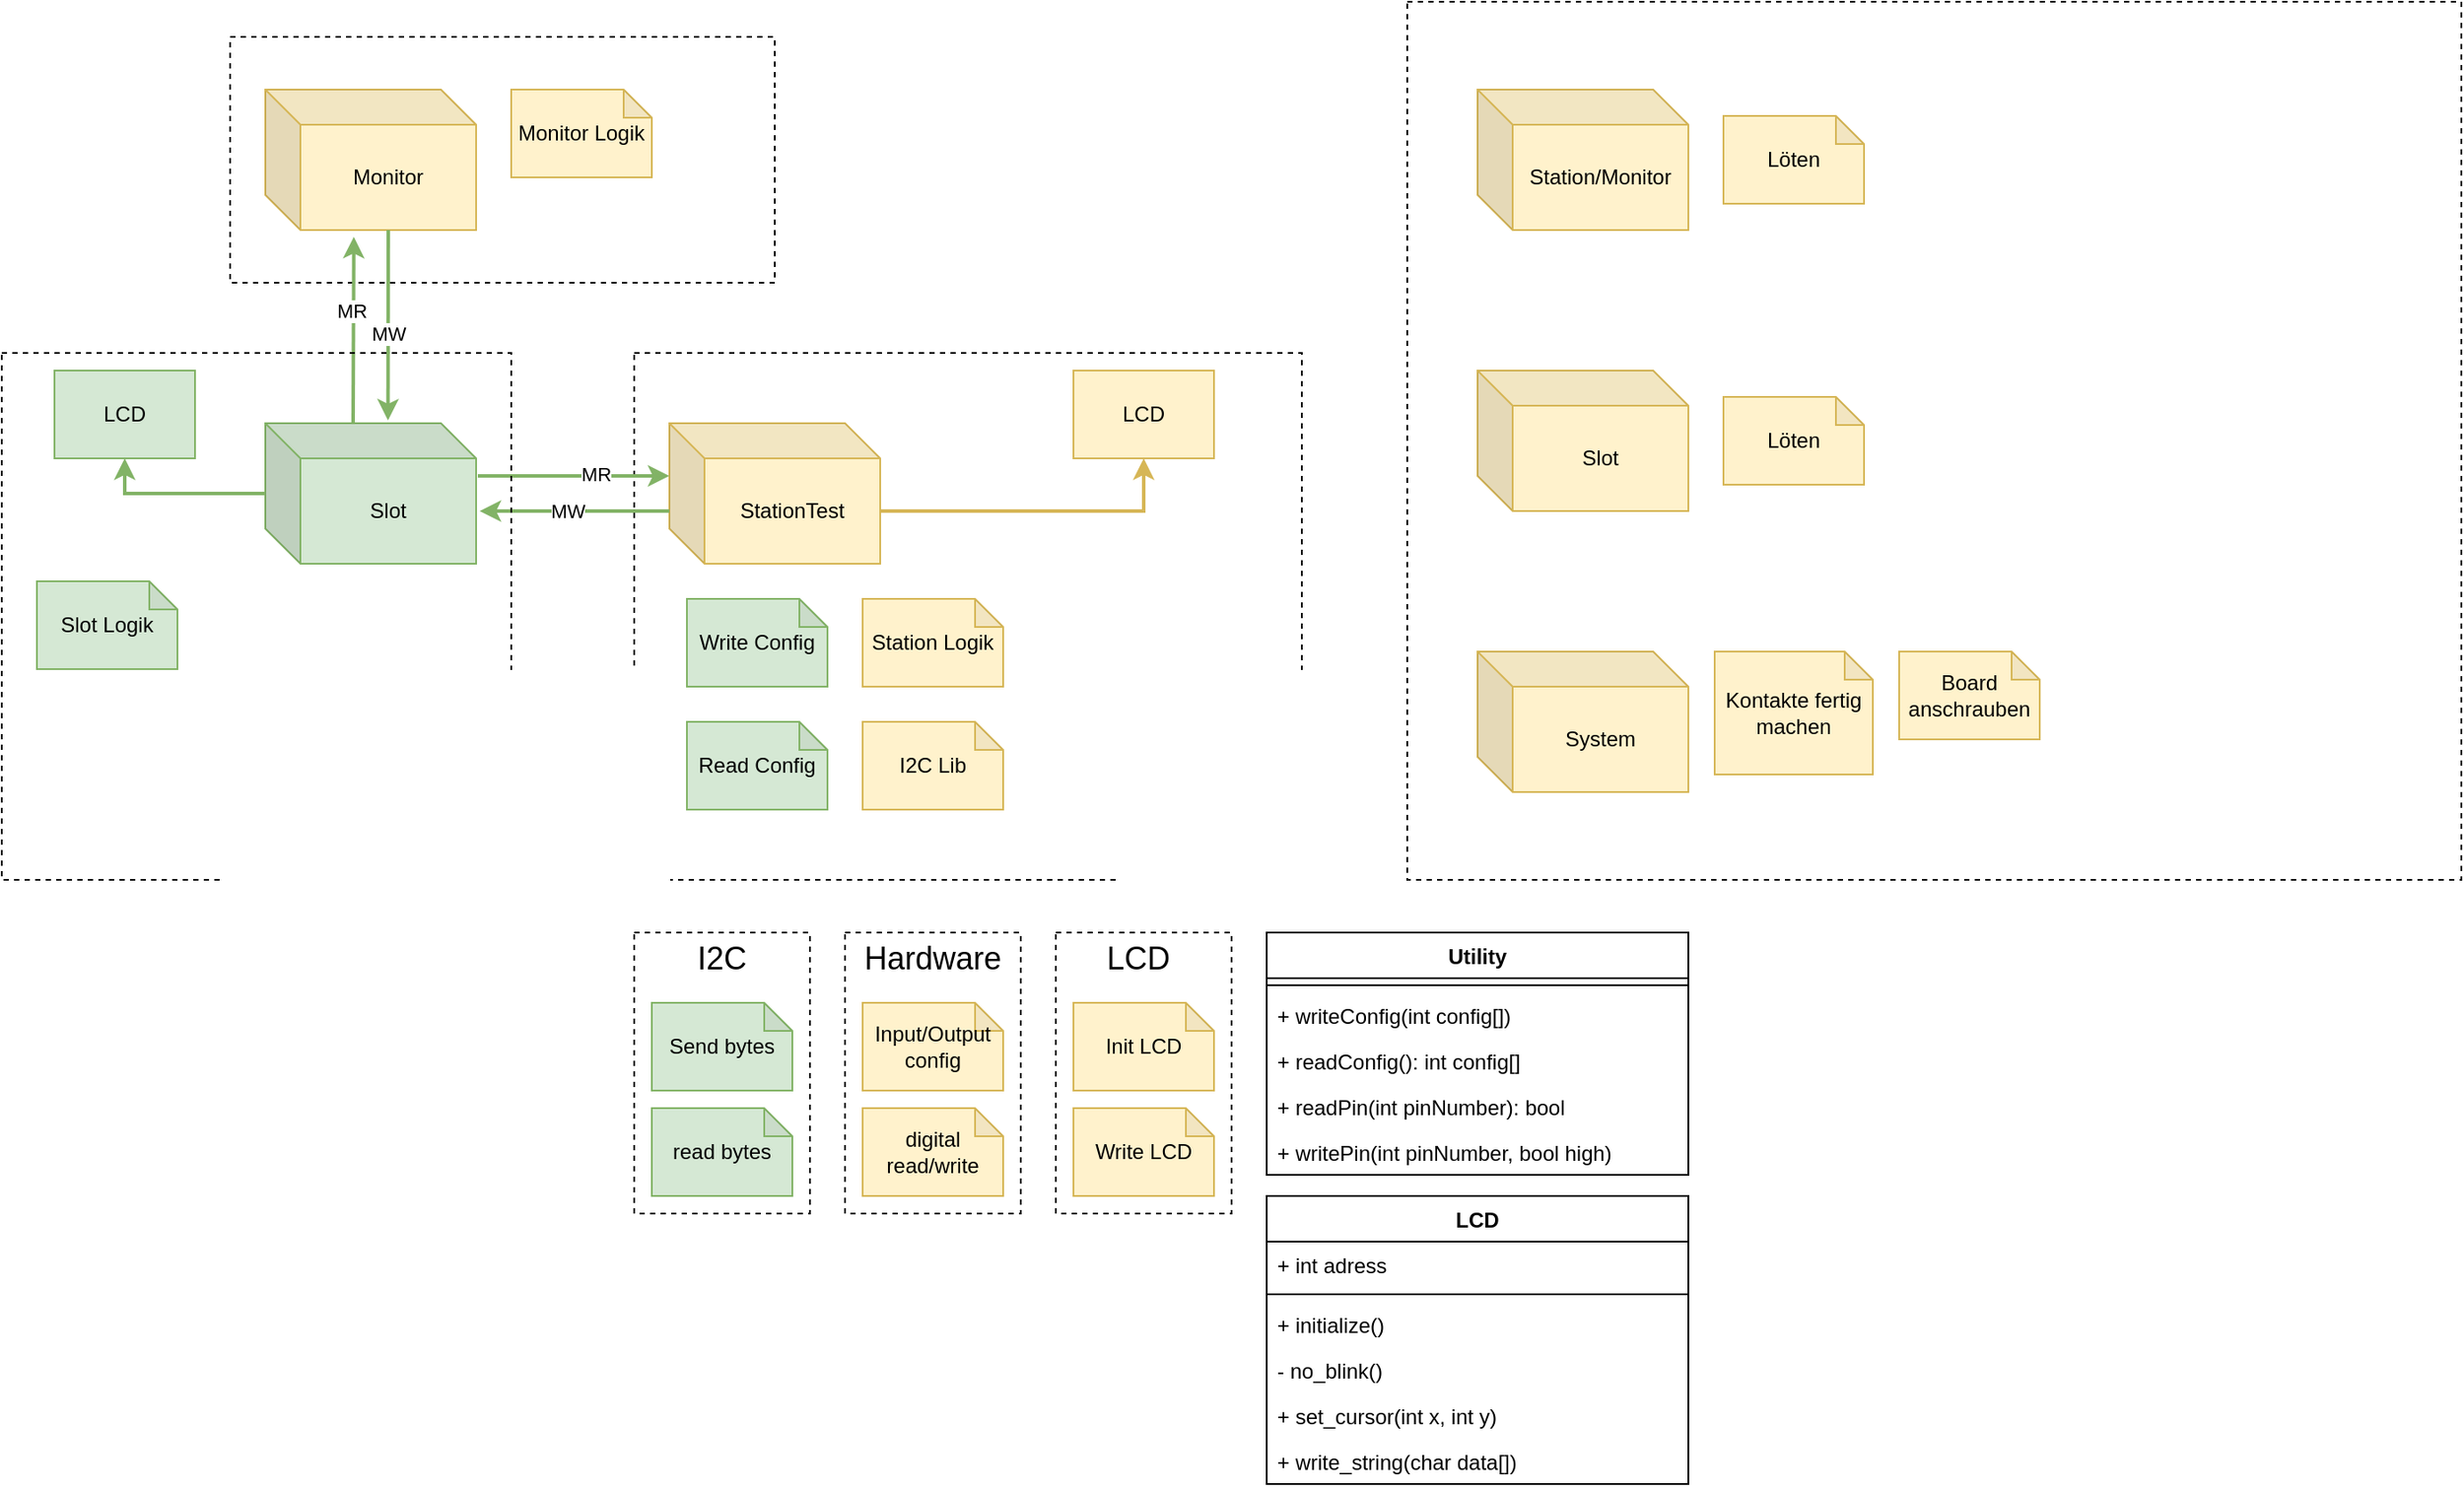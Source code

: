 <mxfile version="14.4.8" type="github">
  <diagram id="bFDk07U98qY8neNTBVp-" name="Page-1">
    <mxGraphModel dx="1382" dy="764" grid="1" gridSize="10" guides="1" tooltips="1" connect="1" arrows="1" fold="1" page="1" pageScale="1" pageWidth="827" pageHeight="1169" math="0" shadow="0">
      <root>
        <mxCell id="0" />
        <mxCell id="1" parent="0" />
        <mxCell id="PJulE_w-saJkIU31V3cU-42" value="" style="rounded=0;whiteSpace=wrap;html=1;dashed=1;strokeWidth=1;fillColor=none;" parent="1" vertex="1">
          <mxGeometry x="330" y="50" width="310" height="140" as="geometry" />
        </mxCell>
        <mxCell id="PJulE_w-saJkIU31V3cU-40" value="" style="rounded=0;whiteSpace=wrap;html=1;strokeWidth=1;fillColor=none;dashed=1;" parent="1" vertex="1">
          <mxGeometry x="560" y="230" width="380" height="300" as="geometry" />
        </mxCell>
        <mxCell id="PJulE_w-saJkIU31V3cU-32" style="edgeStyle=orthogonalEdgeStyle;rounded=0;orthogonalLoop=1;jettySize=auto;html=1;exitX=0;exitY=0;exitDx=120;exitDy=50;exitPerimeter=0;entryX=0.5;entryY=1;entryDx=0;entryDy=0;strokeWidth=2;fillColor=#fff2cc;strokeColor=#d6b656;" parent="1" source="PJulE_w-saJkIU31V3cU-11" target="PJulE_w-saJkIU31V3cU-31" edge="1">
          <mxGeometry relative="1" as="geometry" />
        </mxCell>
        <mxCell id="PJulE_w-saJkIU31V3cU-11" value="StationTest&lt;br&gt;" style="shape=cube;whiteSpace=wrap;html=1;boundedLbl=1;backgroundOutline=1;darkOpacity=0.05;darkOpacity2=0.1;strokeWidth=1;fillColor=#fff2cc;size=20;strokeColor=#d6b656;" parent="1" vertex="1">
          <mxGeometry x="580" y="270" width="120" height="80" as="geometry" />
        </mxCell>
        <mxCell id="PJulE_w-saJkIU31V3cU-36" style="edgeStyle=orthogonalEdgeStyle;rounded=0;orthogonalLoop=1;jettySize=auto;html=1;entryX=0.5;entryY=1;entryDx=0;entryDy=0;strokeWidth=2;fillColor=#d5e8d4;strokeColor=#82b366;" parent="1" source="PJulE_w-saJkIU31V3cU-19" target="PJulE_w-saJkIU31V3cU-35" edge="1">
          <mxGeometry relative="1" as="geometry" />
        </mxCell>
        <mxCell id="PJulE_w-saJkIU31V3cU-19" value="Slot" style="shape=cube;whiteSpace=wrap;html=1;boundedLbl=1;backgroundOutline=1;darkOpacity=0.05;darkOpacity2=0.1;strokeWidth=1;fillColor=#d5e8d4;size=20;strokeColor=#82b366;" parent="1" vertex="1">
          <mxGeometry x="350" y="270" width="120" height="80" as="geometry" />
        </mxCell>
        <mxCell id="PJulE_w-saJkIU31V3cU-20" value="Monitor" style="shape=cube;whiteSpace=wrap;html=1;boundedLbl=1;backgroundOutline=1;darkOpacity=0.05;darkOpacity2=0.1;strokeWidth=1;fillColor=#fff2cc;size=20;strokeColor=#d6b656;" parent="1" vertex="1">
          <mxGeometry x="350" y="80" width="120" height="80" as="geometry" />
        </mxCell>
        <mxCell id="PJulE_w-saJkIU31V3cU-21" value="" style="endArrow=classic;html=1;entryX=0;entryY=0;entryDx=0;entryDy=30;entryPerimeter=0;fillColor=#d5e8d4;strokeColor=#82b366;strokeWidth=2;startArrow=none;startFill=0;" parent="1" target="PJulE_w-saJkIU31V3cU-11" edge="1">
          <mxGeometry width="50" height="50" relative="1" as="geometry">
            <mxPoint x="471" y="300" as="sourcePoint" />
            <mxPoint x="560" y="270" as="targetPoint" />
          </mxGeometry>
        </mxCell>
        <mxCell id="PJulE_w-saJkIU31V3cU-23" value="&lt;div&gt;MR&lt;/div&gt;" style="edgeLabel;html=1;align=center;verticalAlign=middle;resizable=0;points=[];" parent="PJulE_w-saJkIU31V3cU-21" vertex="1" connectable="0">
          <mxGeometry x="0.216" y="1" relative="1" as="geometry">
            <mxPoint as="offset" />
          </mxGeometry>
        </mxCell>
        <mxCell id="PJulE_w-saJkIU31V3cU-22" value="" style="endArrow=classic;html=1;fillColor=#d5e8d4;strokeColor=#82b366;strokeWidth=2;" parent="1" edge="1">
          <mxGeometry width="50" height="50" relative="1" as="geometry">
            <mxPoint x="580" y="320" as="sourcePoint" />
            <mxPoint x="472" y="320" as="targetPoint" />
          </mxGeometry>
        </mxCell>
        <mxCell id="PJulE_w-saJkIU31V3cU-24" value="&lt;div&gt;MW&lt;/div&gt;" style="edgeLabel;html=1;align=center;verticalAlign=middle;resizable=0;points=[];" parent="PJulE_w-saJkIU31V3cU-22" vertex="1" connectable="0">
          <mxGeometry x="0.083" relative="1" as="geometry">
            <mxPoint as="offset" />
          </mxGeometry>
        </mxCell>
        <mxCell id="PJulE_w-saJkIU31V3cU-25" value="" style="endArrow=classic;html=1;entryX=0.42;entryY=1.048;entryDx=0;entryDy=0;entryPerimeter=0;fillColor=#d5e8d4;strokeColor=#82b366;strokeWidth=2;exitX=0;exitY=0;exitDx=50;exitDy=0;exitPerimeter=0;" parent="1" source="PJulE_w-saJkIU31V3cU-19" target="PJulE_w-saJkIU31V3cU-20" edge="1">
          <mxGeometry width="50" height="50" relative="1" as="geometry">
            <mxPoint x="339" y="200" as="sourcePoint" />
            <mxPoint x="488" y="200" as="targetPoint" />
          </mxGeometry>
        </mxCell>
        <mxCell id="PJulE_w-saJkIU31V3cU-26" value="&lt;div&gt;MR&lt;/div&gt;" style="edgeLabel;html=1;align=center;verticalAlign=middle;resizable=0;points=[];" parent="PJulE_w-saJkIU31V3cU-25" vertex="1" connectable="0">
          <mxGeometry x="0.216" y="1" relative="1" as="geometry">
            <mxPoint as="offset" />
          </mxGeometry>
        </mxCell>
        <mxCell id="PJulE_w-saJkIU31V3cU-27" value="" style="endArrow=classic;html=1;fillColor=#d5e8d4;strokeColor=#82b366;strokeWidth=2;entryX=0.582;entryY=-0.02;entryDx=0;entryDy=0;entryPerimeter=0;exitX=0;exitY=0;exitDx=70;exitDy=80;exitPerimeter=0;" parent="1" source="PJulE_w-saJkIU31V3cU-20" target="PJulE_w-saJkIU31V3cU-19" edge="1">
          <mxGeometry width="50" height="50" relative="1" as="geometry">
            <mxPoint x="488" y="210.288" as="sourcePoint" />
            <mxPoint x="340" y="211" as="targetPoint" />
          </mxGeometry>
        </mxCell>
        <mxCell id="PJulE_w-saJkIU31V3cU-28" value="&lt;div&gt;MW&lt;/div&gt;" style="edgeLabel;html=1;align=center;verticalAlign=middle;resizable=0;points=[];" parent="PJulE_w-saJkIU31V3cU-27" vertex="1" connectable="0">
          <mxGeometry x="0.083" relative="1" as="geometry">
            <mxPoint as="offset" />
          </mxGeometry>
        </mxCell>
        <mxCell id="PJulE_w-saJkIU31V3cU-29" value="Read Config" style="shape=note;whiteSpace=wrap;html=1;backgroundOutline=1;darkOpacity=0.05;strokeWidth=1;fillColor=#d5e8d4;strokeColor=#82b366;size=16;" parent="1" vertex="1">
          <mxGeometry x="590" y="440" width="80" height="50" as="geometry" />
        </mxCell>
        <mxCell id="PJulE_w-saJkIU31V3cU-30" value="Write Config" style="shape=note;whiteSpace=wrap;html=1;backgroundOutline=1;darkOpacity=0.05;strokeWidth=1;fillColor=#d5e8d4;strokeColor=#82b366;size=16;" parent="1" vertex="1">
          <mxGeometry x="590" y="370" width="80" height="50" as="geometry" />
        </mxCell>
        <mxCell id="PJulE_w-saJkIU31V3cU-31" value="LCD" style="rounded=0;whiteSpace=wrap;html=1;strokeWidth=1;fillColor=#fff2cc;strokeColor=#d6b656;" parent="1" vertex="1">
          <mxGeometry x="810" y="240" width="80" height="50" as="geometry" />
        </mxCell>
        <mxCell id="PJulE_w-saJkIU31V3cU-35" value="LCD" style="rounded=0;whiteSpace=wrap;html=1;strokeWidth=1;fillColor=#d5e8d4;strokeColor=#82b366;" parent="1" vertex="1">
          <mxGeometry x="230" y="240" width="80" height="50" as="geometry" />
        </mxCell>
        <mxCell id="PJulE_w-saJkIU31V3cU-41" value="" style="rounded=0;whiteSpace=wrap;html=1;dashed=1;strokeWidth=1;fillColor=none;" parent="1" vertex="1">
          <mxGeometry x="200" y="230" width="290" height="300" as="geometry" />
        </mxCell>
        <mxCell id="PJulE_w-saJkIU31V3cU-45" value="Slot Logik" style="shape=note;whiteSpace=wrap;html=1;backgroundOutline=1;darkOpacity=0.05;strokeWidth=1;fillColor=#d5e8d4;strokeColor=#82b366;size=16;" parent="1" vertex="1">
          <mxGeometry x="220" y="360" width="80" height="50" as="geometry" />
        </mxCell>
        <mxCell id="PJulE_w-saJkIU31V3cU-46" value="Station Logik" style="shape=note;whiteSpace=wrap;html=1;backgroundOutline=1;darkOpacity=0.05;strokeWidth=1;fillColor=#fff2cc;strokeColor=#d6b656;size=16;" parent="1" vertex="1">
          <mxGeometry x="690" y="370" width="80" height="50" as="geometry" />
        </mxCell>
        <mxCell id="PJulE_w-saJkIU31V3cU-47" value="&lt;div&gt;I2C Lib&lt;/div&gt;" style="shape=note;whiteSpace=wrap;html=1;backgroundOutline=1;darkOpacity=0.05;strokeWidth=1;fillColor=#fff2cc;strokeColor=#d6b656;size=16;" parent="1" vertex="1">
          <mxGeometry x="690" y="440" width="80" height="50" as="geometry" />
        </mxCell>
        <mxCell id="PJulE_w-saJkIU31V3cU-48" value="" style="rounded=0;whiteSpace=wrap;html=1;dashed=1;strokeWidth=1;fillColor=none;" parent="1" vertex="1">
          <mxGeometry x="1000" y="30" width="600" height="500" as="geometry" />
        </mxCell>
        <mxCell id="PJulE_w-saJkIU31V3cU-50" value="Station/Monitor" style="shape=cube;whiteSpace=wrap;html=1;boundedLbl=1;backgroundOutline=1;darkOpacity=0.05;darkOpacity2=0.1;strokeWidth=1;fillColor=#fff2cc;size=20;strokeColor=#d6b656;" parent="1" vertex="1">
          <mxGeometry x="1040" y="80" width="120" height="80" as="geometry" />
        </mxCell>
        <mxCell id="PJulE_w-saJkIU31V3cU-51" value="Slot" style="shape=cube;whiteSpace=wrap;html=1;boundedLbl=1;backgroundOutline=1;darkOpacity=0.05;darkOpacity2=0.1;strokeWidth=1;fillColor=#fff2cc;size=20;strokeColor=#d6b656;" parent="1" vertex="1">
          <mxGeometry x="1040" y="240" width="120" height="80" as="geometry" />
        </mxCell>
        <mxCell id="PJulE_w-saJkIU31V3cU-52" value="System" style="shape=cube;whiteSpace=wrap;html=1;boundedLbl=1;backgroundOutline=1;darkOpacity=0.05;darkOpacity2=0.1;strokeWidth=1;fillColor=#fff2cc;size=20;strokeColor=#d6b656;" parent="1" vertex="1">
          <mxGeometry x="1040" y="400" width="120" height="80" as="geometry" />
        </mxCell>
        <mxCell id="PJulE_w-saJkIU31V3cU-53" value="Löten" style="shape=note;whiteSpace=wrap;html=1;backgroundOutline=1;darkOpacity=0.05;strokeWidth=1;fillColor=#fff2cc;strokeColor=#d6b656;size=16;" parent="1" vertex="1">
          <mxGeometry x="1180" y="95" width="80" height="50" as="geometry" />
        </mxCell>
        <mxCell id="PJulE_w-saJkIU31V3cU-54" value="Löten" style="shape=note;whiteSpace=wrap;html=1;backgroundOutline=1;darkOpacity=0.05;strokeWidth=1;fillColor=#fff2cc;strokeColor=#d6b656;size=16;" parent="1" vertex="1">
          <mxGeometry x="1180" y="255" width="80" height="50" as="geometry" />
        </mxCell>
        <mxCell id="PJulE_w-saJkIU31V3cU-55" value="Kontakte fertig machen " style="shape=note;whiteSpace=wrap;html=1;backgroundOutline=1;darkOpacity=0.05;strokeWidth=1;fillColor=#fff2cc;strokeColor=#d6b656;size=16;" parent="1" vertex="1">
          <mxGeometry x="1175" y="400" width="90" height="70" as="geometry" />
        </mxCell>
        <mxCell id="PJulE_w-saJkIU31V3cU-56" value="Board anschrauben" style="shape=note;whiteSpace=wrap;html=1;backgroundOutline=1;darkOpacity=0.05;strokeWidth=1;fillColor=#fff2cc;strokeColor=#d6b656;size=16;" parent="1" vertex="1">
          <mxGeometry x="1280" y="400" width="80" height="50" as="geometry" />
        </mxCell>
        <mxCell id="bDiY2DhebX05T9cjeJEo-4" value="" style="rounded=0;whiteSpace=wrap;html=1;fillColor=none;dashed=1;" parent="1" vertex="1">
          <mxGeometry x="560" y="560" width="100" height="160" as="geometry" />
        </mxCell>
        <mxCell id="bDiY2DhebX05T9cjeJEo-8" value="Send bytes" style="shape=note;whiteSpace=wrap;html=1;backgroundOutline=1;darkOpacity=0.05;strokeWidth=1;fillColor=#d5e8d4;strokeColor=#82b366;size=16;" parent="1" vertex="1">
          <mxGeometry x="570" y="600" width="80" height="50" as="geometry" />
        </mxCell>
        <mxCell id="bDiY2DhebX05T9cjeJEo-9" value="read bytes" style="shape=note;whiteSpace=wrap;html=1;backgroundOutline=1;darkOpacity=0.05;strokeWidth=1;fillColor=#d5e8d4;strokeColor=#82b366;size=16;" parent="1" vertex="1">
          <mxGeometry x="570" y="660" width="80" height="50" as="geometry" />
        </mxCell>
        <mxCell id="bDiY2DhebX05T9cjeJEo-11" value="" style="rounded=0;whiteSpace=wrap;html=1;fillColor=none;dashed=1;" parent="1" vertex="1">
          <mxGeometry x="680" y="560" width="100" height="160" as="geometry" />
        </mxCell>
        <mxCell id="bDiY2DhebX05T9cjeJEo-12" value="Input/Output config" style="shape=note;whiteSpace=wrap;html=1;backgroundOutline=1;darkOpacity=0.05;strokeWidth=1;fillColor=#fff2cc;strokeColor=#d6b656;size=16;" parent="1" vertex="1">
          <mxGeometry x="690" y="600" width="80" height="50" as="geometry" />
        </mxCell>
        <mxCell id="bDiY2DhebX05T9cjeJEo-13" value="digital read/write" style="shape=note;whiteSpace=wrap;html=1;backgroundOutline=1;darkOpacity=0.05;strokeWidth=1;fillColor=#fff2cc;strokeColor=#d6b656;size=16;" parent="1" vertex="1">
          <mxGeometry x="690" y="660" width="80" height="50" as="geometry" />
        </mxCell>
        <mxCell id="bDiY2DhebX05T9cjeJEo-14" value="" style="rounded=0;whiteSpace=wrap;html=1;fillColor=none;dashed=1;" parent="1" vertex="1">
          <mxGeometry x="800" y="560" width="100" height="160" as="geometry" />
        </mxCell>
        <mxCell id="bDiY2DhebX05T9cjeJEo-15" value="Init LCD" style="shape=note;whiteSpace=wrap;html=1;backgroundOutline=1;darkOpacity=0.05;strokeWidth=1;fillColor=#fff2cc;strokeColor=#d6b656;size=16;" parent="1" vertex="1">
          <mxGeometry x="810" y="600" width="80" height="50" as="geometry" />
        </mxCell>
        <mxCell id="bDiY2DhebX05T9cjeJEo-16" value="Write LCD" style="shape=note;whiteSpace=wrap;html=1;backgroundOutline=1;darkOpacity=0.05;strokeWidth=1;fillColor=#fff2cc;strokeColor=#d6b656;size=16;" parent="1" vertex="1">
          <mxGeometry x="810" y="660" width="80" height="50" as="geometry" />
        </mxCell>
        <mxCell id="bDiY2DhebX05T9cjeJEo-17" value="I2C" style="text;html=1;strokeColor=none;fillColor=none;align=center;verticalAlign=middle;whiteSpace=wrap;rounded=0;dashed=1;fontSize=18;" parent="1" vertex="1">
          <mxGeometry x="590" y="565" width="40" height="20" as="geometry" />
        </mxCell>
        <mxCell id="bDiY2DhebX05T9cjeJEo-18" value="Hardware" style="text;html=1;strokeColor=none;fillColor=none;align=center;verticalAlign=middle;whiteSpace=wrap;rounded=0;dashed=1;fontSize=18;" parent="1" vertex="1">
          <mxGeometry x="710" y="565" width="40" height="20" as="geometry" />
        </mxCell>
        <mxCell id="bDiY2DhebX05T9cjeJEo-19" value="&lt;font style=&quot;font-size: 18px&quot;&gt;LCD&lt;/font&gt;" style="text;html=1;strokeColor=none;fillColor=none;align=center;verticalAlign=middle;whiteSpace=wrap;rounded=0;dashed=1;" parent="1" vertex="1">
          <mxGeometry x="827" y="565" width="40" height="20" as="geometry" />
        </mxCell>
        <mxCell id="12" value="Utility" style="swimlane;fontStyle=1;align=center;verticalAlign=top;childLayout=stackLayout;horizontal=1;startSize=26;horizontalStack=0;resizeParent=1;resizeParentMax=0;resizeLast=0;collapsible=1;marginBottom=0;" parent="1" vertex="1">
          <mxGeometry x="920" y="560" width="240" height="138" as="geometry">
            <mxRectangle x="930" y="540" width="100" height="26" as="alternateBounds" />
          </mxGeometry>
        </mxCell>
        <mxCell id="14" value="" style="line;strokeWidth=1;fillColor=none;align=left;verticalAlign=middle;spacingTop=-1;spacingLeft=3;spacingRight=3;rotatable=0;labelPosition=right;points=[];portConstraint=eastwest;" parent="12" vertex="1">
          <mxGeometry y="26" width="240" height="8" as="geometry" />
        </mxCell>
        <mxCell id="15" value="+ writeConfig(int config[])" style="text;strokeColor=none;fillColor=none;align=left;verticalAlign=top;spacingLeft=4;spacingRight=4;overflow=hidden;rotatable=0;points=[[0,0.5],[1,0.5]];portConstraint=eastwest;" parent="12" vertex="1">
          <mxGeometry y="34" width="240" height="26" as="geometry" />
        </mxCell>
        <mxCell id="17" value="+ readConfig(): int config[]" style="text;strokeColor=none;fillColor=none;align=left;verticalAlign=top;spacingLeft=4;spacingRight=4;overflow=hidden;rotatable=0;points=[[0,0.5],[1,0.5]];portConstraint=eastwest;" parent="12" vertex="1">
          <mxGeometry y="60" width="240" height="26" as="geometry" />
        </mxCell>
        <mxCell id="18" value="+ readPin(int pinNumber): bool" style="text;strokeColor=none;fillColor=none;align=left;verticalAlign=top;spacingLeft=4;spacingRight=4;overflow=hidden;rotatable=0;points=[[0,0.5],[1,0.5]];portConstraint=eastwest;" parent="12" vertex="1">
          <mxGeometry y="86" width="240" height="26" as="geometry" />
        </mxCell>
        <mxCell id="19" value="+ writePin(int pinNumber, bool high)" style="text;strokeColor=none;fillColor=none;align=left;verticalAlign=top;spacingLeft=4;spacingRight=4;overflow=hidden;rotatable=0;points=[[0,0.5],[1,0.5]];portConstraint=eastwest;" parent="12" vertex="1">
          <mxGeometry y="112" width="240" height="26" as="geometry" />
        </mxCell>
        <mxCell id="20" value="LCD" style="swimlane;fontStyle=1;align=center;verticalAlign=top;childLayout=stackLayout;horizontal=1;startSize=26;horizontalStack=0;resizeParent=1;resizeParentMax=0;resizeLast=0;collapsible=1;marginBottom=0;" parent="1" vertex="1">
          <mxGeometry x="920" y="710" width="240" height="164" as="geometry">
            <mxRectangle x="930" y="540" width="100" height="26" as="alternateBounds" />
          </mxGeometry>
        </mxCell>
        <mxCell id="22" value="+ int adress" style="text;strokeColor=none;fillColor=none;align=left;verticalAlign=top;spacingLeft=4;spacingRight=4;overflow=hidden;rotatable=0;points=[[0,0.5],[1,0.5]];portConstraint=eastwest;" parent="20" vertex="1">
          <mxGeometry y="26" width="240" height="26" as="geometry" />
        </mxCell>
        <mxCell id="21" value="" style="line;strokeWidth=1;fillColor=none;align=left;verticalAlign=middle;spacingTop=-1;spacingLeft=3;spacingRight=3;rotatable=0;labelPosition=right;points=[];portConstraint=eastwest;" parent="20" vertex="1">
          <mxGeometry y="52" width="240" height="8" as="geometry" />
        </mxCell>
        <mxCell id="23" value="+ initialize()" style="text;strokeColor=none;fillColor=none;align=left;verticalAlign=top;spacingLeft=4;spacingRight=4;overflow=hidden;rotatable=0;points=[[0,0.5],[1,0.5]];portConstraint=eastwest;" parent="20" vertex="1">
          <mxGeometry y="60" width="240" height="26" as="geometry" />
        </mxCell>
        <mxCell id="24" value="- no_blink()" style="text;strokeColor=none;fillColor=none;align=left;verticalAlign=top;spacingLeft=4;spacingRight=4;overflow=hidden;rotatable=0;points=[[0,0.5],[1,0.5]];portConstraint=eastwest;" parent="20" vertex="1">
          <mxGeometry y="86" width="240" height="26" as="geometry" />
        </mxCell>
        <mxCell id="25" value="+ set_cursor(int x, int y)" style="text;strokeColor=none;fillColor=none;align=left;verticalAlign=top;spacingLeft=4;spacingRight=4;overflow=hidden;rotatable=0;points=[[0,0.5],[1,0.5]];portConstraint=eastwest;" parent="20" vertex="1">
          <mxGeometry y="112" width="240" height="26" as="geometry" />
        </mxCell>
        <mxCell id="26" value="+ write_string(char data[])" style="text;strokeColor=none;fillColor=none;align=left;verticalAlign=top;spacingLeft=4;spacingRight=4;overflow=hidden;rotatable=0;points=[[0,0.5],[1,0.5]];portConstraint=eastwest;" parent="20" vertex="1">
          <mxGeometry y="138" width="240" height="26" as="geometry" />
        </mxCell>
        <mxCell id="28" value="Monitor Logik" style="shape=note;whiteSpace=wrap;html=1;backgroundOutline=1;darkOpacity=0.05;strokeWidth=1;fillColor=#fff2cc;strokeColor=#d6b656;size=16;" parent="1" vertex="1">
          <mxGeometry x="490" y="80" width="80" height="50" as="geometry" />
        </mxCell>
      </root>
    </mxGraphModel>
  </diagram>
</mxfile>
